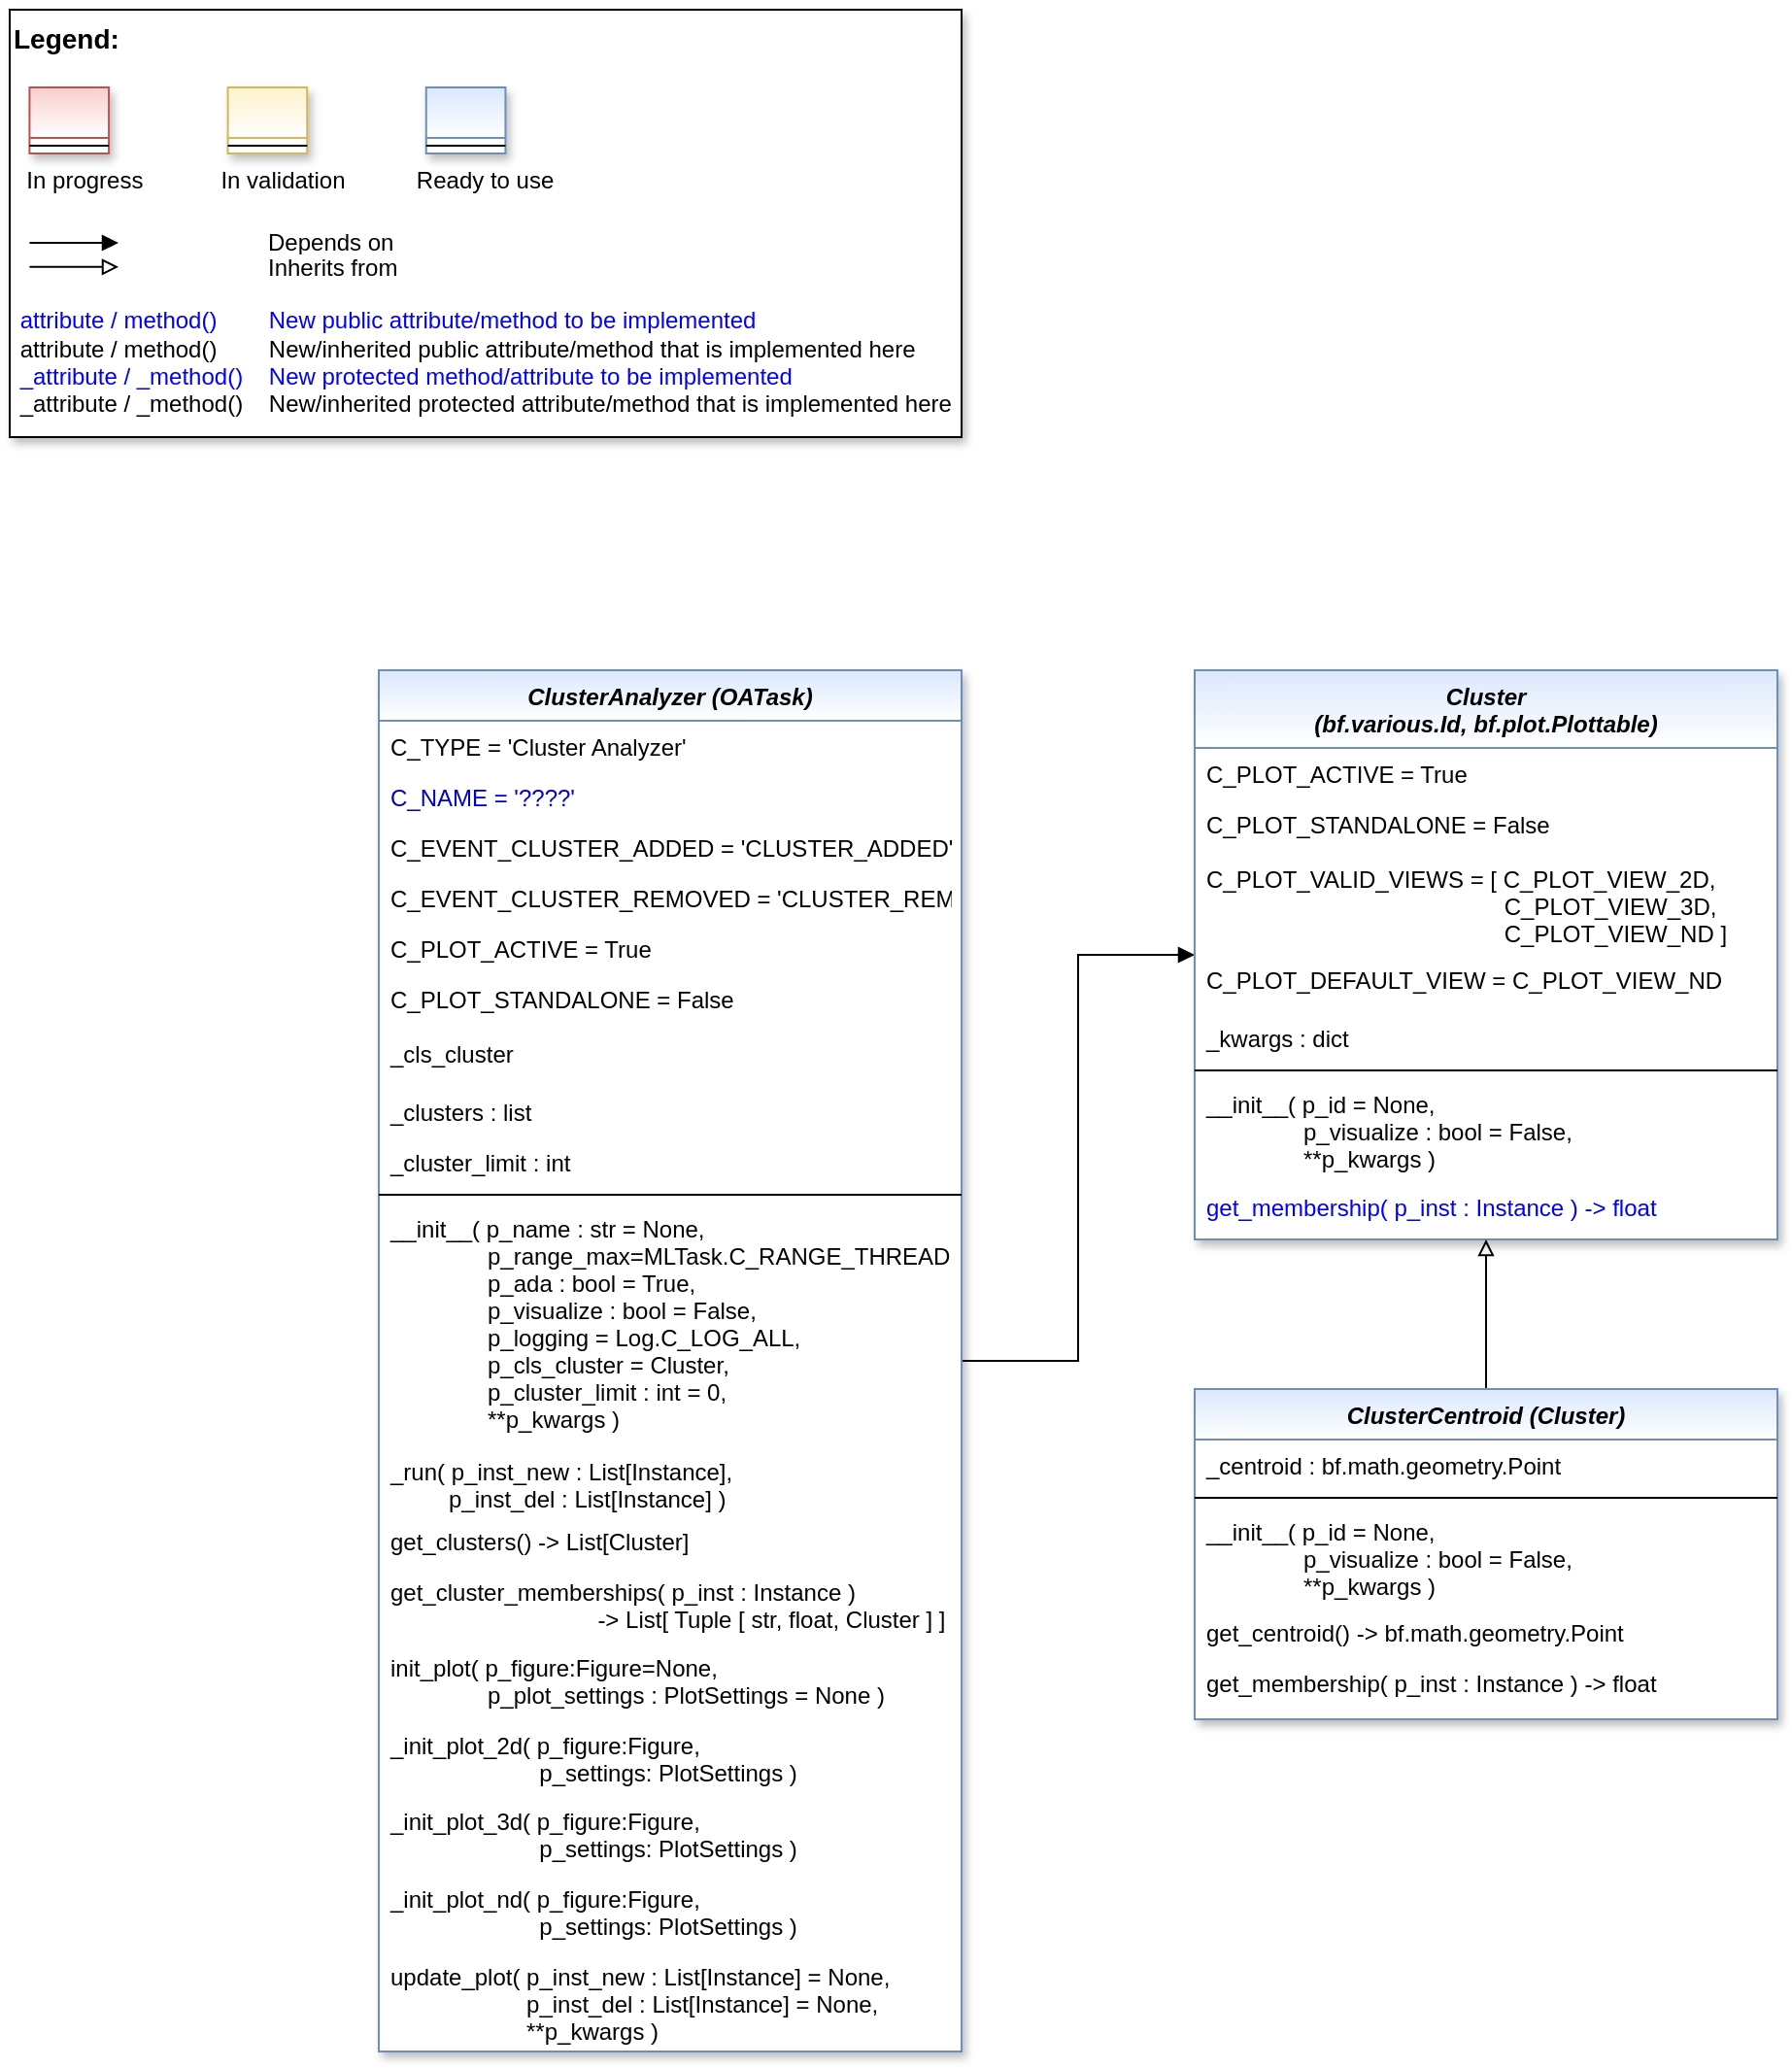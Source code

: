 <mxfile version="20.7.4" type="device"><diagram id="C5RBs43oDa-KdzZeNtuy" name="Page-1"><mxGraphModel dx="2894" dy="1236" grid="1" gridSize="10" guides="1" tooltips="1" connect="1" arrows="1" fold="1" page="1" pageScale="1" pageWidth="2336" pageHeight="1654" math="0" shadow="0"><root><mxCell id="WIyWlLk6GJQsqaUBKTNV-0"/><mxCell id="WIyWlLk6GJQsqaUBKTNV-1" parent="WIyWlLk6GJQsqaUBKTNV-0"/><mxCell id="fcJVb3HREh7NScvAmxeq-0" value="" style="group" parent="WIyWlLk6GJQsqaUBKTNV-1" vertex="1" connectable="0"><mxGeometry x="40" y="40" width="490" height="220" as="geometry"/></mxCell><mxCell id="fcJVb3HREh7NScvAmxeq-1" value="&lt;font color=&quot;#000000&quot; size=&quot;1&quot;&gt;&lt;b style=&quot;font-size: 14px&quot;&gt;Legend:&lt;br&gt;&lt;/b&gt;&lt;/font&gt;&lt;br&gt;&lt;br&gt;&lt;br&gt;&lt;font color=&quot;#0000ff&quot; style=&quot;font-size: 6px&quot;&gt;&lt;br&gt;&lt;/font&gt;&lt;span style=&quot;color: rgb(0 , 0 , 0)&quot;&gt;&lt;font style=&quot;font-size: 4px&quot;&gt;&amp;nbsp; &amp;nbsp;&lt;/font&gt;&amp;nbsp;In progress&amp;nbsp; &amp;nbsp; &amp;nbsp; &amp;nbsp; &amp;nbsp; &amp;nbsp; In validation&amp;nbsp; &amp;nbsp; &amp;nbsp; &amp;nbsp; &amp;nbsp; &amp;nbsp;Ready to use&lt;/span&gt;&lt;font color=&quot;#000000&quot;&gt;&amp;nbsp;&lt;br&gt;&lt;/font&gt;&lt;font color=&quot;#0000ff&quot;&gt;&lt;br&gt;&lt;br&gt;&lt;br&gt;&lt;br&gt;&amp;nbsp;attribute / method()&amp;nbsp; &amp;nbsp; &amp;nbsp; &amp;nbsp; New public attribute/method to be implemented&lt;/font&gt;&lt;br&gt;&lt;font color=&quot;#000000&quot;&gt;&amp;nbsp;&lt;/font&gt;&lt;font color=&quot;#000000&quot;&gt;attribute / method()&lt;span&gt;&#9;&lt;/span&gt;&amp;nbsp; &amp;nbsp; &amp;nbsp; &amp;nbsp;New/inherited public attribute/method that is implemented here&lt;br&gt;&lt;/font&gt;&lt;font color=&quot;#0000ff&quot;&gt;&amp;nbsp;_attribute /&amp;nbsp;&lt;/font&gt;&lt;font color=&quot;#0000ff&quot;&gt;_method()&amp;nbsp; &amp;nbsp; New protected method/attribute to be implemented&lt;/font&gt;&lt;br&gt;&lt;font color=&quot;#000000&quot;&gt;&amp;nbsp;_attribute / _method()&amp;nbsp; &amp;nbsp; New/inherited protected attribute/method that is implemented here&lt;br&gt;&lt;/font&gt;&lt;font color=&quot;#000000&quot;&gt;&lt;br&gt;&lt;br&gt;&lt;br&gt;&lt;br&gt;&lt;br&gt;&lt;/font&gt;" style="text;html=1;align=left;verticalAlign=top;whiteSpace=wrap;rounded=0;fontColor=#006600;strokeColor=#000000;shadow=1;fillColor=#ffffff;" parent="fcJVb3HREh7NScvAmxeq-0" vertex="1"><mxGeometry width="490.0" height="220" as="geometry"/></mxCell><mxCell id="fcJVb3HREh7NScvAmxeq-2" value="Depends on" style="endArrow=block;html=1;labelPosition=right;verticalLabelPosition=middle;align=left;verticalAlign=middle;endFill=1;fontSize=12;" parent="fcJVb3HREh7NScvAmxeq-0" edge="1"><mxGeometry x="-1623.125" y="-2180" width="51.042" height="50" as="geometry"><mxPoint x="10.208" y="120.003" as="sourcePoint"/><mxPoint x="55.991" y="120.003" as="targetPoint"/><mxPoint x="98" as="offset"/><Array as="points"><mxPoint x="30.625" y="120"/></Array></mxGeometry></mxCell><mxCell id="fcJVb3HREh7NScvAmxeq-3" value="Inherits from" style="endArrow=block;html=1;labelPosition=right;verticalLabelPosition=middle;align=left;verticalAlign=middle;endFill=0;fontSize=12;" parent="fcJVb3HREh7NScvAmxeq-0" edge="1"><mxGeometry x="-1623.125" y="-2180" width="51.042" height="50" as="geometry"><mxPoint x="10.208" y="132.385" as="sourcePoint"/><mxPoint x="55.991" y="132.385" as="targetPoint"/><mxPoint x="98" y="1" as="offset"/></mxGeometry></mxCell><mxCell id="fcJVb3HREh7NScvAmxeq-4" value="" style="swimlane;fontStyle=3;align=center;verticalAlign=top;childLayout=stackLayout;horizontal=1;startSize=26;horizontalStack=0;resizeParent=1;resizeLast=0;collapsible=1;marginBottom=0;rounded=0;shadow=1;strokeWidth=1;fillColor=#f8cecc;strokeColor=#b85450;gradientColor=#ffffff;swimlaneFillColor=#ffffff;" parent="fcJVb3HREh7NScvAmxeq-0" vertex="1"><mxGeometry x="10.208" y="40" width="40.833" height="34" as="geometry"><mxRectangle x="230" y="140" width="160" height="26" as="alternateBounds"/></mxGeometry></mxCell><mxCell id="fcJVb3HREh7NScvAmxeq-5" value="" style="line;html=1;strokeWidth=1;align=left;verticalAlign=middle;spacingTop=-1;spacingLeft=3;spacingRight=3;rotatable=0;labelPosition=right;points=[];portConstraint=eastwest;" parent="fcJVb3HREh7NScvAmxeq-4" vertex="1"><mxGeometry y="26" width="40.833" height="8" as="geometry"/></mxCell><mxCell id="fcJVb3HREh7NScvAmxeq-6" value="" style="swimlane;fontStyle=3;align=center;verticalAlign=top;childLayout=stackLayout;horizontal=1;startSize=26;horizontalStack=0;resizeParent=1;resizeLast=0;collapsible=1;marginBottom=0;rounded=0;shadow=1;strokeWidth=1;fillColor=#fff2cc;strokeColor=#d6b656;gradientColor=#ffffff;swimlaneFillColor=#ffffff;" parent="fcJVb3HREh7NScvAmxeq-0" vertex="1"><mxGeometry x="112.292" y="40" width="40.833" height="34" as="geometry"><mxRectangle x="230" y="140" width="160" height="26" as="alternateBounds"/></mxGeometry></mxCell><mxCell id="fcJVb3HREh7NScvAmxeq-7" value="" style="line;html=1;strokeWidth=1;align=left;verticalAlign=middle;spacingTop=-1;spacingLeft=3;spacingRight=3;rotatable=0;labelPosition=right;points=[];portConstraint=eastwest;" parent="fcJVb3HREh7NScvAmxeq-6" vertex="1"><mxGeometry y="26" width="40.833" height="8" as="geometry"/></mxCell><mxCell id="fcJVb3HREh7NScvAmxeq-8" value="" style="swimlane;fontStyle=3;align=center;verticalAlign=top;childLayout=stackLayout;horizontal=1;startSize=26;horizontalStack=0;resizeParent=1;resizeLast=0;collapsible=1;marginBottom=0;rounded=0;shadow=1;strokeWidth=1;fillColor=#dae8fc;strokeColor=#6c8ebf;gradientColor=#ffffff;swimlaneFillColor=#ffffff;" parent="fcJVb3HREh7NScvAmxeq-0" vertex="1"><mxGeometry x="214.375" y="40" width="40.833" height="34" as="geometry"><mxRectangle x="230" y="140" width="160" height="26" as="alternateBounds"/></mxGeometry></mxCell><mxCell id="fcJVb3HREh7NScvAmxeq-9" value="" style="line;html=1;strokeWidth=1;align=left;verticalAlign=middle;spacingTop=-1;spacingLeft=3;spacingRight=3;rotatable=0;labelPosition=right;points=[];portConstraint=eastwest;" parent="fcJVb3HREh7NScvAmxeq-8" vertex="1"><mxGeometry y="26" width="40.833" height="8" as="geometry"/></mxCell><mxCell id="8to30gGF-NwvKGgbKM0f-0" style="edgeStyle=orthogonalEdgeStyle;rounded=0;orthogonalLoop=1;jettySize=auto;html=1;endArrow=block;endFill=1;" parent="WIyWlLk6GJQsqaUBKTNV-1" source="fdyP1tWBDfPf_pqGQ-dC-91" target="ZzQm4s6gQr2k5gAJpQ90-0" edge="1"><mxGeometry relative="1" as="geometry"/></mxCell><mxCell id="fdyP1tWBDfPf_pqGQ-dC-91" value="ClusterAnalyzer (OATask)" style="swimlane;fontStyle=3;align=center;verticalAlign=top;childLayout=stackLayout;horizontal=1;startSize=26;horizontalStack=0;resizeParent=1;resizeLast=0;collapsible=1;marginBottom=0;rounded=0;shadow=1;strokeWidth=1;fillColor=#dae8fc;strokeColor=#6c8ebf;swimlaneFillColor=#ffffff;gradientColor=#FFFFFF;" parent="WIyWlLk6GJQsqaUBKTNV-1" vertex="1"><mxGeometry x="230" y="380" width="300" height="711" as="geometry"><mxRectangle x="230" y="140" width="160" height="26" as="alternateBounds"/></mxGeometry></mxCell><mxCell id="u_LcHSpNlp2SDuldC6Ik-1" value="C_TYPE = 'Cluster Analyzer'" style="text;align=left;verticalAlign=top;spacingLeft=4;spacingRight=4;overflow=hidden;rotatable=0;points=[[0,0.5],[1,0.5]];portConstraint=eastwest;fontColor=default;" parent="fdyP1tWBDfPf_pqGQ-dC-91" vertex="1"><mxGeometry y="26" width="300" height="26" as="geometry"/></mxCell><mxCell id="ha-FynVWbeqEeqbahRzi-0" value="C_NAME = '????'" style="text;align=left;verticalAlign=top;spacingLeft=4;spacingRight=4;overflow=hidden;rotatable=0;points=[[0,0.5],[1,0.5]];portConstraint=eastwest;fontColor=#0000CC;" parent="fdyP1tWBDfPf_pqGQ-dC-91" vertex="1"><mxGeometry y="52" width="300" height="26" as="geometry"/></mxCell><mxCell id="FSbazA9buHETMWcpUqeL-2" value="C_EVENT_CLUSTER_ADDED = 'CLUSTER_ADDED'" style="text;align=left;verticalAlign=top;spacingLeft=4;spacingRight=4;overflow=hidden;rotatable=0;points=[[0,0.5],[1,0.5]];portConstraint=eastwest;fontColor=default;" parent="fdyP1tWBDfPf_pqGQ-dC-91" vertex="1"><mxGeometry y="78" width="300" height="26" as="geometry"/></mxCell><mxCell id="FSbazA9buHETMWcpUqeL-3" value="C_EVENT_CLUSTER_REMOVED = 'CLUSTER_REMOVED'" style="text;align=left;verticalAlign=top;spacingLeft=4;spacingRight=4;overflow=hidden;rotatable=0;points=[[0,0.5],[1,0.5]];portConstraint=eastwest;fontColor=default;" parent="fdyP1tWBDfPf_pqGQ-dC-91" vertex="1"><mxGeometry y="104" width="300" height="26" as="geometry"/></mxCell><mxCell id="NiR23lWWdtpF8f0qRRbo-54" value="C_PLOT_ACTIVE = True" style="text;align=left;verticalAlign=top;spacingLeft=4;spacingRight=4;overflow=hidden;rotatable=0;points=[[0,0.5],[1,0.5]];portConstraint=eastwest;fontColor=default;" parent="fdyP1tWBDfPf_pqGQ-dC-91" vertex="1"><mxGeometry y="130" width="300" height="26" as="geometry"/></mxCell><mxCell id="NiR23lWWdtpF8f0qRRbo-55" value="C_PLOT_STANDALONE = False" style="text;align=left;verticalAlign=top;spacingLeft=4;spacingRight=4;overflow=hidden;rotatable=0;points=[[0,0.5],[1,0.5]];portConstraint=eastwest;fontColor=default;" parent="fdyP1tWBDfPf_pqGQ-dC-91" vertex="1"><mxGeometry y="156" width="300" height="28" as="geometry"/></mxCell><mxCell id="kwwsB1o3Xoa45IJOqoYI-13" value="_cls_cluster" style="text;align=left;verticalAlign=top;spacingLeft=4;spacingRight=4;overflow=hidden;rotatable=0;points=[[0,0.5],[1,0.5]];portConstraint=eastwest;fontColor=default;" parent="fdyP1tWBDfPf_pqGQ-dC-91" vertex="1"><mxGeometry y="184" width="300" height="30" as="geometry"/></mxCell><mxCell id="KbXGNwIy8tF2vyQGKh3L-16" value="_clusters : list" style="text;align=left;verticalAlign=top;spacingLeft=4;spacingRight=4;overflow=hidden;rotatable=0;points=[[0,0.5],[1,0.5]];portConstraint=eastwest;fontColor=default;" parent="fdyP1tWBDfPf_pqGQ-dC-91" vertex="1"><mxGeometry y="214" width="300" height="26" as="geometry"/></mxCell><mxCell id="a86A7pApxkxCLPiuyfrF-0" value="_cluster_limit : int" style="text;align=left;verticalAlign=top;spacingLeft=4;spacingRight=4;overflow=hidden;rotatable=0;points=[[0,0.5],[1,0.5]];portConstraint=eastwest;fontColor=default;" vertex="1" parent="fdyP1tWBDfPf_pqGQ-dC-91"><mxGeometry y="240" width="300" height="26" as="geometry"/></mxCell><mxCell id="fdyP1tWBDfPf_pqGQ-dC-95" value="" style="line;html=1;strokeWidth=1;align=left;verticalAlign=middle;spacingTop=-1;spacingLeft=3;spacingRight=3;rotatable=0;labelPosition=right;points=[];portConstraint=eastwest;" parent="fdyP1tWBDfPf_pqGQ-dC-91" vertex="1"><mxGeometry y="266" width="300" height="8" as="geometry"/></mxCell><mxCell id="tHnWimVgxmXVisinzfcg-1" value="__init__( p_name : str = None,&#10;               p_range_max=MLTask.C_RANGE_THREAD,&#10;               p_ada : bool = True,&#10;               p_visualize : bool = False,&#10;               p_logging = Log.C_LOG_ALL,&#10;               p_cls_cluster = Cluster,&#10;               p_cluster_limit : int = 0,&#10;               **p_kwargs )" style="text;align=left;verticalAlign=top;spacingLeft=4;spacingRight=4;overflow=hidden;rotatable=0;points=[[0,0.5],[1,0.5]];portConstraint=eastwest;fontColor=default;" parent="fdyP1tWBDfPf_pqGQ-dC-91" vertex="1"><mxGeometry y="274" width="300" height="125" as="geometry"/></mxCell><mxCell id="FSbazA9buHETMWcpUqeL-1" value="_run( p_inst_new : List[Instance], &#10;         p_inst_del : List[Instance] )" style="text;align=left;verticalAlign=top;spacingLeft=4;spacingRight=4;overflow=hidden;rotatable=0;points=[[0,0.5],[1,0.5]];portConstraint=eastwest;fontColor=default;" parent="fdyP1tWBDfPf_pqGQ-dC-91" vertex="1"><mxGeometry y="399" width="300" height="36" as="geometry"/></mxCell><mxCell id="NC4ok9Ms9W8lQ4tfJlZF-27" value="get_clusters() -&gt; List[Cluster]" style="text;align=left;verticalAlign=top;spacingLeft=4;spacingRight=4;overflow=hidden;rotatable=0;points=[[0,0.5],[1,0.5]];portConstraint=eastwest;fontColor=default;" parent="fdyP1tWBDfPf_pqGQ-dC-91" vertex="1"><mxGeometry y="435" width="300" height="26" as="geometry"/></mxCell><mxCell id="MdppRDNMOQBX0Ns-GjJF-3" value="get_cluster_memberships( p_inst : Instance ) &#10;                                -&gt; List[ Tuple [ str, float, Cluster ] ]" style="text;align=left;verticalAlign=top;spacingLeft=4;spacingRight=4;overflow=hidden;rotatable=0;points=[[0,0.5],[1,0.5]];portConstraint=eastwest;fontColor=default;" parent="fdyP1tWBDfPf_pqGQ-dC-91" vertex="1"><mxGeometry y="461" width="300" height="39" as="geometry"/></mxCell><mxCell id="1s4E6dsTAfM4Sj1OL9Xe-2" value="init_plot( p_figure:Figure=None, &#10;               p_plot_settings : PlotSettings = None )" style="text;align=left;verticalAlign=top;spacingLeft=4;spacingRight=4;overflow=hidden;rotatable=0;points=[[0,0.5],[1,0.5]];portConstraint=eastwest;fontColor=default;" parent="fdyP1tWBDfPf_pqGQ-dC-91" vertex="1"><mxGeometry y="500" width="300" height="40" as="geometry"/></mxCell><mxCell id="1s4E6dsTAfM4Sj1OL9Xe-3" value="_init_plot_2d( p_figure:Figure, &#10;                       p_settings: PlotSettings )" style="text;align=left;verticalAlign=top;spacingLeft=4;spacingRight=4;overflow=hidden;rotatable=0;points=[[0,0.5],[1,0.5]];portConstraint=eastwest;fontColor=default;" parent="fdyP1tWBDfPf_pqGQ-dC-91" vertex="1"><mxGeometry y="540" width="300" height="39" as="geometry"/></mxCell><mxCell id="1s4E6dsTAfM4Sj1OL9Xe-4" value="_init_plot_3d( p_figure:Figure, &#10;                       p_settings: PlotSettings )" style="text;align=left;verticalAlign=top;spacingLeft=4;spacingRight=4;overflow=hidden;rotatable=0;points=[[0,0.5],[1,0.5]];portConstraint=eastwest;fontColor=default;" parent="fdyP1tWBDfPf_pqGQ-dC-91" vertex="1"><mxGeometry y="579" width="300" height="40" as="geometry"/></mxCell><mxCell id="1s4E6dsTAfM4Sj1OL9Xe-5" value="_init_plot_nd( p_figure:Figure, &#10;                       p_settings: PlotSettings )" style="text;align=left;verticalAlign=top;spacingLeft=4;spacingRight=4;overflow=hidden;rotatable=0;points=[[0,0.5],[1,0.5]];portConstraint=eastwest;fontColor=default;" parent="fdyP1tWBDfPf_pqGQ-dC-91" vertex="1"><mxGeometry y="619" width="300" height="40" as="geometry"/></mxCell><mxCell id="1s4E6dsTAfM4Sj1OL9Xe-1" value="update_plot( p_inst_new : List[Instance] = None, &#10;                     p_inst_del : List[Instance] = None,&#10;                     **p_kwargs )" style="text;align=left;verticalAlign=top;spacingLeft=4;spacingRight=4;overflow=hidden;rotatable=0;points=[[0,0.5],[1,0.5]];portConstraint=eastwest;fontColor=default;" parent="fdyP1tWBDfPf_pqGQ-dC-91" vertex="1"><mxGeometry y="659" width="300" height="52" as="geometry"/></mxCell><mxCell id="ZzQm4s6gQr2k5gAJpQ90-0" value="Cluster &#10;(bf.various.Id, bf.plot.Plottable)" style="swimlane;fontStyle=3;align=center;verticalAlign=top;childLayout=stackLayout;horizontal=1;startSize=40;horizontalStack=0;resizeParent=1;resizeLast=0;collapsible=1;marginBottom=0;rounded=0;shadow=1;strokeWidth=1;fillColor=#dae8fc;strokeColor=#6c8ebf;swimlaneFillColor=#ffffff;gradientColor=#FFFFFF;" parent="WIyWlLk6GJQsqaUBKTNV-1" vertex="1"><mxGeometry x="650" y="380" width="300" height="293" as="geometry"><mxRectangle x="230" y="140" width="160" height="26" as="alternateBounds"/></mxGeometry></mxCell><mxCell id="KbXGNwIy8tF2vyQGKh3L-18" value="C_PLOT_ACTIVE = True" style="text;align=left;verticalAlign=top;spacingLeft=4;spacingRight=4;overflow=hidden;rotatable=0;points=[[0,0.5],[1,0.5]];portConstraint=eastwest;fontColor=default;" parent="ZzQm4s6gQr2k5gAJpQ90-0" vertex="1"><mxGeometry y="40" width="300" height="26" as="geometry"/></mxCell><mxCell id="KbXGNwIy8tF2vyQGKh3L-17" value="C_PLOT_STANDALONE = False" style="text;align=left;verticalAlign=top;spacingLeft=4;spacingRight=4;overflow=hidden;rotatable=0;points=[[0,0.5],[1,0.5]];portConstraint=eastwest;fontColor=default;" parent="ZzQm4s6gQr2k5gAJpQ90-0" vertex="1"><mxGeometry y="66" width="300" height="28" as="geometry"/></mxCell><mxCell id="1s4E6dsTAfM4Sj1OL9Xe-6" value="C_PLOT_VALID_VIEWS = [ C_PLOT_VIEW_2D,&#10;                                              C_PLOT_VIEW_3D,&#10;                                              C_PLOT_VIEW_ND ]" style="text;align=left;verticalAlign=top;spacingLeft=4;spacingRight=4;overflow=hidden;rotatable=0;points=[[0,0.5],[1,0.5]];portConstraint=eastwest;fontColor=default;" parent="ZzQm4s6gQr2k5gAJpQ90-0" vertex="1"><mxGeometry y="94" width="300" height="52" as="geometry"/></mxCell><mxCell id="1s4E6dsTAfM4Sj1OL9Xe-7" value="C_PLOT_DEFAULT_VIEW = C_PLOT_VIEW_ND" style="text;align=left;verticalAlign=top;spacingLeft=4;spacingRight=4;overflow=hidden;rotatable=0;points=[[0,0.5],[1,0.5]];portConstraint=eastwest;fontColor=default;" parent="ZzQm4s6gQr2k5gAJpQ90-0" vertex="1"><mxGeometry y="146" width="300" height="30" as="geometry"/></mxCell><mxCell id="KbXGNwIy8tF2vyQGKh3L-12" value="_kwargs : dict" style="text;align=left;verticalAlign=top;spacingLeft=4;spacingRight=4;overflow=hidden;rotatable=0;points=[[0,0.5],[1,0.5]];portConstraint=eastwest;fontColor=default;" parent="ZzQm4s6gQr2k5gAJpQ90-0" vertex="1"><mxGeometry y="176" width="300" height="26" as="geometry"/></mxCell><mxCell id="ZzQm4s6gQr2k5gAJpQ90-3" value="" style="line;html=1;strokeWidth=1;align=left;verticalAlign=middle;spacingTop=-1;spacingLeft=3;spacingRight=3;rotatable=0;labelPosition=right;points=[];portConstraint=eastwest;" parent="ZzQm4s6gQr2k5gAJpQ90-0" vertex="1"><mxGeometry y="202" width="300" height="8" as="geometry"/></mxCell><mxCell id="kwwsB1o3Xoa45IJOqoYI-29" value="__init__( p_id = None, &#10;               p_visualize : bool = False,&#10;               **p_kwargs )" style="text;align=left;verticalAlign=top;spacingLeft=4;spacingRight=4;overflow=hidden;rotatable=0;points=[[0,0.5],[1,0.5]];portConstraint=eastwest;fontColor=default;" parent="ZzQm4s6gQr2k5gAJpQ90-0" vertex="1"><mxGeometry y="210" width="300" height="53" as="geometry"/></mxCell><mxCell id="kwwsB1o3Xoa45IJOqoYI-11" value="get_membership( p_inst : Instance ) -&gt; float" style="text;align=left;verticalAlign=top;spacingLeft=4;spacingRight=4;overflow=hidden;rotatable=0;points=[[0,0.5],[1,0.5]];portConstraint=eastwest;fontColor=#0000FF;" parent="ZzQm4s6gQr2k5gAJpQ90-0" vertex="1"><mxGeometry y="263" width="300" height="30" as="geometry"/></mxCell><mxCell id="KbXGNwIy8tF2vyQGKh3L-19" style="edgeStyle=orthogonalEdgeStyle;rounded=0;orthogonalLoop=1;jettySize=auto;html=1;fontColor=default;endArrow=block;endFill=0;" parent="WIyWlLk6GJQsqaUBKTNV-1" source="wgUTGSHIKvsrYvQJ55uV-24" target="ZzQm4s6gQr2k5gAJpQ90-0" edge="1"><mxGeometry relative="1" as="geometry"/></mxCell><mxCell id="wgUTGSHIKvsrYvQJ55uV-24" value="ClusterCentroid (Cluster)" style="swimlane;fontStyle=3;align=center;verticalAlign=top;childLayout=stackLayout;horizontal=1;startSize=26;horizontalStack=0;resizeParent=1;resizeLast=0;collapsible=1;marginBottom=0;rounded=0;shadow=1;strokeWidth=1;fillColor=#dae8fc;strokeColor=#6c8ebf;swimlaneFillColor=#ffffff;gradientColor=#FFFFFF;" parent="WIyWlLk6GJQsqaUBKTNV-1" vertex="1"><mxGeometry x="650" y="750" width="300" height="170" as="geometry"><mxRectangle x="230" y="140" width="160" height="26" as="alternateBounds"/></mxGeometry></mxCell><mxCell id="wgUTGSHIKvsrYvQJ55uV-32" value="_centroid : bf.math.geometry.Point" style="text;align=left;verticalAlign=top;spacingLeft=4;spacingRight=4;overflow=hidden;rotatable=0;points=[[0,0.5],[1,0.5]];portConstraint=eastwest;" parent="wgUTGSHIKvsrYvQJ55uV-24" vertex="1"><mxGeometry y="26" width="300" height="26" as="geometry"/></mxCell><mxCell id="wgUTGSHIKvsrYvQJ55uV-42" value="" style="line;html=1;strokeWidth=1;align=left;verticalAlign=middle;spacingTop=-1;spacingLeft=3;spacingRight=3;rotatable=0;labelPosition=right;points=[];portConstraint=eastwest;" parent="wgUTGSHIKvsrYvQJ55uV-24" vertex="1"><mxGeometry y="52" width="300" height="8" as="geometry"/></mxCell><mxCell id="1s4E6dsTAfM4Sj1OL9Xe-8" value="__init__( p_id = None, &#10;               p_visualize : bool = False,&#10;               **p_kwargs )" style="text;align=left;verticalAlign=top;spacingLeft=4;spacingRight=4;overflow=hidden;rotatable=0;points=[[0,0.5],[1,0.5]];portConstraint=eastwest;fontColor=default;" parent="wgUTGSHIKvsrYvQJ55uV-24" vertex="1"><mxGeometry y="60" width="300" height="52" as="geometry"/></mxCell><mxCell id="wgUTGSHIKvsrYvQJ55uV-58" value="get_centroid() -&gt; bf.math.geometry.Point" style="text;align=left;verticalAlign=top;spacingLeft=4;spacingRight=4;overflow=hidden;rotatable=0;points=[[0,0.5],[1,0.5]];portConstraint=eastwest;" parent="wgUTGSHIKvsrYvQJ55uV-24" vertex="1"><mxGeometry y="112" width="300" height="26" as="geometry"/></mxCell><mxCell id="kwwsB1o3Xoa45IJOqoYI-34" value="get_membership( p_inst : Instance ) -&gt; float" style="text;align=left;verticalAlign=top;spacingLeft=4;spacingRight=4;overflow=hidden;rotatable=0;points=[[0,0.5],[1,0.5]];portConstraint=eastwest;fontColor=default;" parent="wgUTGSHIKvsrYvQJ55uV-24" vertex="1"><mxGeometry y="138" width="300" height="30" as="geometry"/></mxCell></root></mxGraphModel></diagram></mxfile>